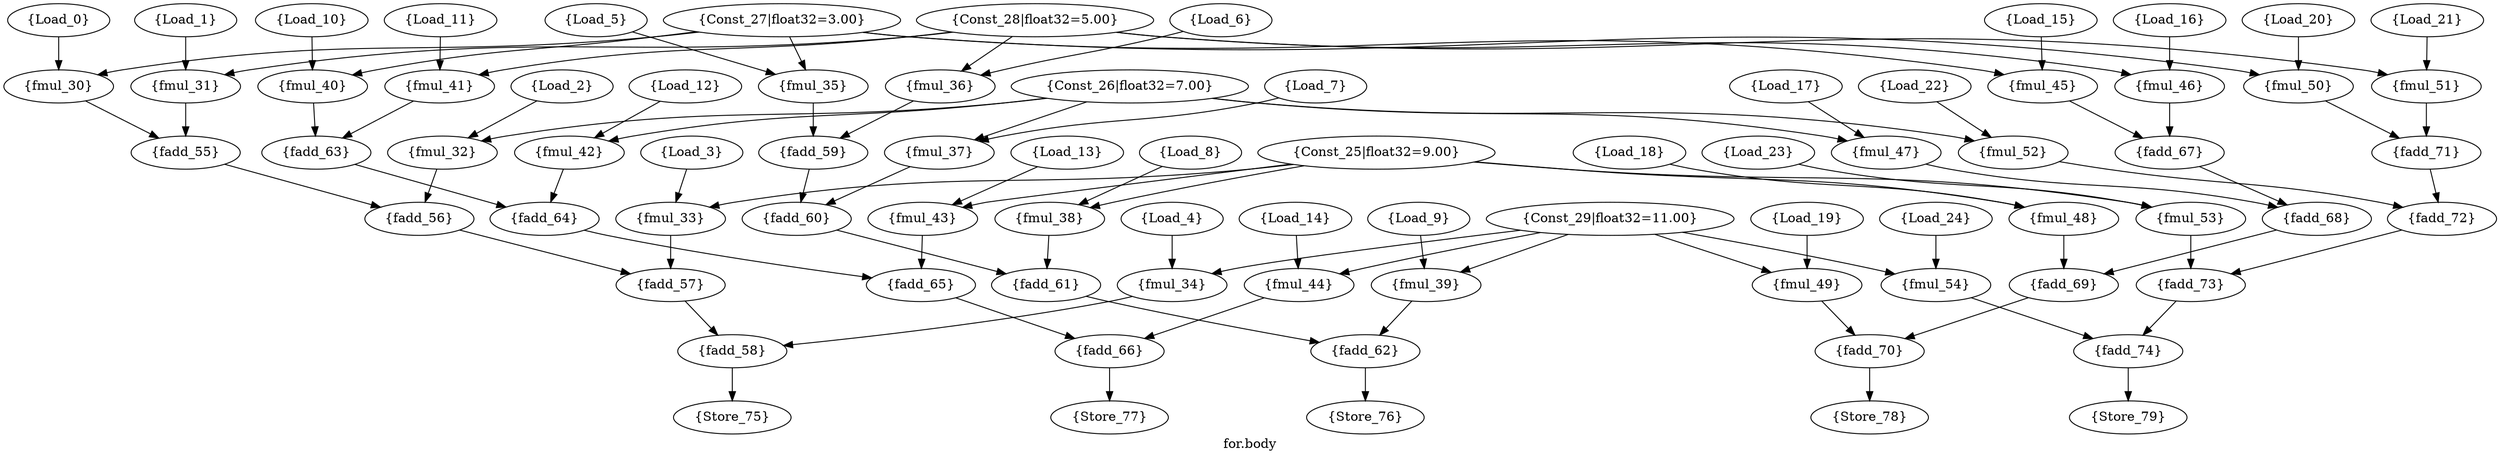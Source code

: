 /* ------- Application graph pragma -------
[SupportedOps] = {ALU, FADD, FMUL};
[SupportedOps] = {MEMPORT, INPUT, OUTPUT};
[SupportedOps] = {Constant, CONST};
*/

strict digraph "for.body" {
label="for.body";
Load_0 [data=array, label="{Load_0}", opcode=INPUT];
Load_1 [data=array, label="{Load_1}", opcode=INPUT];
Load_2 [data=array, label="{Load_2}", opcode=INPUT];
Load_3 [data=array, label="{Load_3}", opcode=INPUT];
Load_4 [data=array, label="{Load_4}", opcode=INPUT];
Load_5 [data=array, label="{Load_5}", opcode=INPUT];
Load_6 [data=array, label="{Load_6}", opcode=INPUT];
Load_7 [data=array, label="{Load_7}", opcode=INPUT];
Load_8 [data=array, label="{Load_8}", opcode=INPUT];
Load_9 [data=array, label="{Load_9}", opcode=INPUT];
Load_10 [data=array, label="{Load_10}", opcode=INPUT];
Load_11 [data=array, label="{Load_11}", opcode=INPUT];
Load_12 [data=array, label="{Load_12}", opcode=INPUT];
Load_13 [data=array, label="{Load_13}", opcode=INPUT];
Load_14 [data=array, label="{Load_14}", opcode=INPUT];
Load_15 [data=array, label="{Load_15}", opcode=INPUT];
Load_16 [data=array, label="{Load_16}", opcode=INPUT];
Load_17 [data=array, label="{Load_17}", opcode=INPUT];
Load_18 [data=array, label="{Load_18}", opcode=INPUT];
Load_19 [data=array, label="{Load_19}", opcode=INPUT];
Load_20 [data=array, label="{Load_20}", opcode=INPUT];
Load_21 [data=array, label="{Load_21}", opcode=INPUT];
Load_22 [data=array, label="{Load_22}", opcode=INPUT];
Load_23 [data=array, label="{Load_23}", opcode=INPUT];
Load_24 [data=array, label="{Load_24}", opcode=INPUT];
fmul_30 [label="{fmul_30}", opcode=FMUL];
fmul_31 [label="{fmul_31}", opcode=FMUL];
fmul_32 [label="{fmul_32}", opcode=FMUL];
fmul_33 [label="{fmul_33}", opcode=FMUL];
fmul_34 [label="{fmul_34}", opcode=FMUL];
fmul_35 [label="{fmul_35}", opcode=FMUL];
fmul_36 [label="{fmul_36}", opcode=FMUL];
fmul_37 [label="{fmul_37}", opcode=FMUL];
fmul_38 [label="{fmul_38}", opcode=FMUL];
fmul_39 [label="{fmul_39}", opcode=FMUL];
fmul_40 [label="{fmul_40}", opcode=FMUL];
fmul_41 [label="{fmul_41}", opcode=FMUL];
fmul_42 [label="{fmul_42}", opcode=FMUL];
fmul_43 [label="{fmul_43}", opcode=FMUL];
fmul_44 [label="{fmul_44}", opcode=FMUL];
fmul_45 [label="{fmul_45}", opcode=FMUL];
fmul_46 [label="{fmul_46}", opcode=FMUL];
fmul_47 [label="{fmul_47}", opcode=FMUL];
fmul_48 [label="{fmul_48}", opcode=FMUL];
fmul_49 [label="{fmul_49}", opcode=FMUL];
fmul_50 [label="{fmul_50}", opcode=FMUL];
fmul_51 [label="{fmul_51}", opcode=FMUL];
fmul_52 [label="{fmul_52}", opcode=FMUL];
fmul_53 [label="{fmul_53}", opcode=FMUL];
fmul_54 [label="{fmul_54}", opcode=FMUL];
fadd_55 [label="{fadd_55}", opcode=FADD];
fadd_56 [label="{fadd_56}", opcode=FADD];
fadd_57 [label="{fadd_57}", opcode=FADD];
fadd_58 [label="{fadd_58}", opcode=FADD];
fadd_59 [label="{fadd_59}", opcode=FADD];
fadd_60 [label="{fadd_60}", opcode=FADD];
fadd_61 [label="{fadd_61}", opcode=FADD];
fadd_62 [label="{fadd_62}", opcode=FADD];
fadd_63 [label="{fadd_63}", opcode=FADD];
fadd_64 [label="{fadd_64}", opcode=FADD];
fadd_65 [label="{fadd_65}", opcode=FADD];
fadd_66 [label="{fadd_66}", opcode=FADD];
fadd_67 [label="{fadd_67}", opcode=FADD];
fadd_68 [label="{fadd_68}", opcode=FADD];
fadd_69 [label="{fadd_69}", opcode=FADD];
fadd_70 [label="{fadd_70}", opcode=FADD];
fadd_71 [label="{fadd_71}", opcode=FADD];
fadd_72 [label="{fadd_72}", opcode=FADD];
fadd_73 [label="{fadd_73}", opcode=FADD];
fadd_74 [label="{fadd_74}", opcode=FADD];
Store_75 [data=arraySol, label="{Store_75}", opcode=OUTPUT];
Store_76 [data=arraySol, label="{Store_76}", opcode=OUTPUT];
Store_77 [data=arraySol, label="{Store_77}", opcode=OUTPUT];
Store_78 [data=arraySol, label="{Store_78}", opcode=OUTPUT];
Store_79 [data=arraySol, label="{Store_79}", opcode=OUTPUT];
Const_25 [constVal="1", float32="9.00", label="{Const_25|float32=9.00}", opcode=CONST];
Const_26 [constVal="1", float32="7.00", label="{Const_26|float32=7.00}", opcode=CONST];
Const_27 [constVal="1", float32="3.00", label="{Const_27|float32=3.00}", opcode=CONST];
Const_28 [constVal="1", float32="5.00", label="{Const_28|float32=5.00}", opcode=CONST];
Const_29 [constVal="1", float32="11.00", label="{Const_29|float32=11.00}", opcode=CONST];
Load_0 -> fmul_30  [driver=outPinA, load=inPinA];
Load_1 -> fmul_31  [driver=outPinA, load=inPinA];
Load_2 -> fmul_32  [driver=outPinA, load=inPinA];
Load_3 -> fmul_33  [driver=outPinA, load=inPinA];
Load_4 -> fmul_34  [driver=outPinA, load=inPinA];
Load_5 -> fmul_35  [driver=outPinA, load=inPinA];
Load_6 -> fmul_36  [driver=outPinA, load=inPinA];
Load_7 -> fmul_37  [driver=outPinA, load=inPinA];
Load_8 -> fmul_38  [driver=outPinA, load=inPinA];
Load_9 -> fmul_39  [driver=outPinA, load=inPinA];
Load_10 -> fmul_40  [driver=outPinA, load=inPinA];
Load_11 -> fmul_41  [driver=outPinA, load=inPinA];
Load_12 -> fmul_42  [driver=outPinA, load=inPinA];
Load_13 -> fmul_43  [driver=outPinA, load=inPinA];
Load_14 -> fmul_44  [driver=outPinA, load=inPinA];
Load_15 -> fmul_45  [driver=outPinA, load=inPinA];
Load_16 -> fmul_46  [driver=outPinA, load=inPinA];
Load_17 -> fmul_47  [driver=outPinA, load=inPinA];
Load_18 -> fmul_48  [driver=outPinA, load=inPinA];
Load_19 -> fmul_49  [driver=outPinA, load=inPinA];
Load_20 -> fmul_50  [driver=outPinA, load=inPinA];
Load_21 -> fmul_51  [driver=outPinA, load=inPinA];
Load_22 -> fmul_52  [driver=outPinA, load=inPinA];
Load_23 -> fmul_53  [driver=outPinA, load=inPinA];
Load_24 -> fmul_54  [driver=outPinA, load=inPinA];
fmul_30 -> fadd_55  [driver=outPinA, load=inPinA];
fmul_31 -> fadd_55  [driver=outPinA, load=inPinB];
fmul_32 -> fadd_56  [driver=outPinA, load=inPinA];
fmul_33 -> fadd_57  [driver=outPinA, load=inPinA];
fmul_34 -> fadd_58  [driver=outPinA, load=inPinA];
fmul_35 -> fadd_59  [driver=outPinA, load=inPinA];
fmul_36 -> fadd_59  [driver=outPinA, load=inPinB];
fmul_37 -> fadd_60  [driver=outPinA, load=inPinA];
fmul_38 -> fadd_61  [driver=outPinA, load=inPinA];
fmul_39 -> fadd_62  [driver=outPinA, load=inPinA];
fmul_40 -> fadd_63  [driver=outPinA, load=inPinA];
fmul_41 -> fadd_63  [driver=outPinA, load=inPinB];
fmul_42 -> fadd_64  [driver=outPinA, load=inPinA];
fmul_43 -> fadd_65  [driver=outPinA, load=inPinA];
fmul_44 -> fadd_66  [driver=outPinA, load=inPinA];
fmul_45 -> fadd_67  [driver=outPinA, load=inPinA];
fmul_46 -> fadd_67  [driver=outPinA, load=inPinB];
fmul_47 -> fadd_68  [driver=outPinA, load=inPinA];
fmul_48 -> fadd_69  [driver=outPinA, load=inPinA];
fmul_49 -> fadd_70  [driver=outPinA, load=inPinA];
fmul_50 -> fadd_71  [driver=outPinA, load=inPinA];
fmul_51 -> fadd_71  [driver=outPinA, load=inPinB];
fmul_52 -> fadd_72  [driver=outPinA, load=inPinA];
fmul_53 -> fadd_73  [driver=outPinA, load=inPinA];
fmul_54 -> fadd_74  [driver=outPinA, load=inPinA];
fadd_55 -> fadd_56  [driver=outPinA, load=inPinB];
fadd_56 -> fadd_57  [driver=outPinA, load=inPinB];
fadd_57 -> fadd_58  [driver=outPinA, load=inPinB];
fadd_58 -> Store_75  [driver=outPinA, load=inPinA];
fadd_59 -> fadd_60  [driver=outPinA, load=inPinB];
fadd_60 -> fadd_61  [driver=outPinA, load=inPinB];
fadd_61 -> fadd_62  [driver=outPinA, load=inPinB];
fadd_62 -> Store_76  [driver=outPinA, load=inPinA];
fadd_63 -> fadd_64  [driver=outPinA, load=inPinB];
fadd_64 -> fadd_65  [driver=outPinA, load=inPinB];
fadd_65 -> fadd_66  [driver=outPinA, load=inPinB];
fadd_66 -> Store_77  [driver=outPinA, load=inPinA];
fadd_67 -> fadd_68  [driver=outPinA, load=inPinB];
fadd_68 -> fadd_69  [driver=outPinA, load=inPinB];
fadd_69 -> fadd_70  [driver=outPinA, load=inPinB];
fadd_70 -> Store_78  [driver=outPinA, load=inPinA];
fadd_71 -> fadd_72  [driver=outPinA, load=inPinB];
fadd_72 -> fadd_73  [driver=outPinA, load=inPinB];
fadd_73 -> fadd_74  [driver=outPinA, load=inPinB];
fadd_74 -> Store_79  [driver=outPinA, load=inPinA];
Const_25 -> fmul_38  [driver=outPinA, load=inPinB];
Const_25 -> fmul_33  [driver=outPinA, load=inPinB];
Const_25 -> fmul_53  [driver=outPinA, load=inPinB];
Const_25 -> fmul_43  [driver=outPinA, load=inPinB];
Const_25 -> fmul_48  [driver=outPinA, load=inPinB];
Const_26 -> fmul_52  [driver=outPinA, load=inPinB];
Const_26 -> fmul_32  [driver=outPinA, load=inPinB];
Const_26 -> fmul_47  [driver=outPinA, load=inPinB];
Const_26 -> fmul_37  [driver=outPinA, load=inPinB];
Const_26 -> fmul_42  [driver=outPinA, load=inPinB];
Const_27 -> fmul_35  [driver=outPinA, load=inPinB];
Const_27 -> fmul_30  [driver=outPinA, load=inPinB];
Const_27 -> fmul_40  [driver=outPinA, load=inPinB];
Const_27 -> fmul_45  [driver=outPinA, load=inPinB];
Const_27 -> fmul_50  [driver=outPinA, load=inPinB];
Const_28 -> fmul_41  [driver=outPinA, load=inPinB];
Const_28 -> fmul_36  [driver=outPinA, load=inPinB];
Const_28 -> fmul_46  [driver=outPinA, load=inPinB];
Const_28 -> fmul_51  [driver=outPinA, load=inPinB];
Const_28 -> fmul_31  [driver=outPinA, load=inPinB];
Const_29 -> fmul_44  [driver=outPinA, load=inPinB];
Const_29 -> fmul_54  [driver=outPinA, load=inPinB];
Const_29 -> fmul_49  [driver=outPinA, load=inPinB];
Const_29 -> fmul_39  [driver=outPinA, load=inPinB];
Const_29 -> fmul_34  [driver=outPinA, load=inPinB];
}
